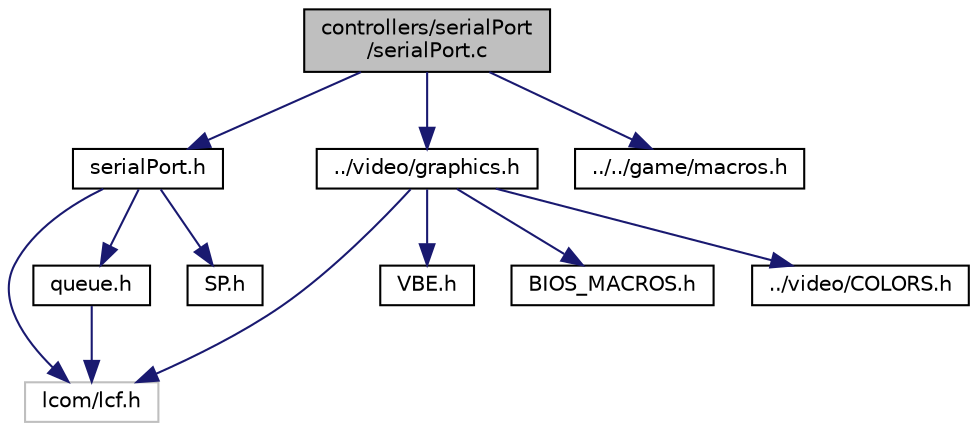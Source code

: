 digraph "controllers/serialPort/serialPort.c"
{
 // LATEX_PDF_SIZE
  edge [fontname="Helvetica",fontsize="10",labelfontname="Helvetica",labelfontsize="10"];
  node [fontname="Helvetica",fontsize="10",shape=record];
  Node1 [label="controllers/serialPort\l/serialPort.c",height=0.2,width=0.4,color="black", fillcolor="grey75", style="filled", fontcolor="black",tooltip=" "];
  Node1 -> Node2 [color="midnightblue",fontsize="10",style="solid"];
  Node2 [label="serialPort.h",height=0.2,width=0.4,color="black", fillcolor="white", style="filled",URL="$serial_port_8h.html",tooltip=" "];
  Node2 -> Node3 [color="midnightblue",fontsize="10",style="solid"];
  Node3 [label="lcom/lcf.h",height=0.2,width=0.4,color="grey75", fillcolor="white", style="filled",tooltip=" "];
  Node2 -> Node4 [color="midnightblue",fontsize="10",style="solid"];
  Node4 [label="queue.h",height=0.2,width=0.4,color="black", fillcolor="white", style="filled",URL="$queue_8h.html",tooltip=" "];
  Node4 -> Node3 [color="midnightblue",fontsize="10",style="solid"];
  Node2 -> Node5 [color="midnightblue",fontsize="10",style="solid"];
  Node5 [label="SP.h",height=0.2,width=0.4,color="black", fillcolor="white", style="filled",URL="$_s_p_8h.html",tooltip=" "];
  Node1 -> Node6 [color="midnightblue",fontsize="10",style="solid"];
  Node6 [label="../video/graphics.h",height=0.2,width=0.4,color="black", fillcolor="white", style="filled",URL="$graphics_8h.html",tooltip=" "];
  Node6 -> Node3 [color="midnightblue",fontsize="10",style="solid"];
  Node6 -> Node7 [color="midnightblue",fontsize="10",style="solid"];
  Node7 [label="VBE.h",height=0.2,width=0.4,color="black", fillcolor="white", style="filled",URL="$_v_b_e_8h.html",tooltip=" "];
  Node6 -> Node8 [color="midnightblue",fontsize="10",style="solid"];
  Node8 [label="BIOS_MACROS.h",height=0.2,width=0.4,color="black", fillcolor="white", style="filled",URL="$_b_i_o_s___m_a_c_r_o_s_8h.html",tooltip=" "];
  Node6 -> Node9 [color="midnightblue",fontsize="10",style="solid"];
  Node9 [label="../video/COLORS.h",height=0.2,width=0.4,color="black", fillcolor="white", style="filled",URL="$_c_o_l_o_r_s_8h.html",tooltip=" "];
  Node1 -> Node10 [color="midnightblue",fontsize="10",style="solid"];
  Node10 [label="../../game/macros.h",height=0.2,width=0.4,color="black", fillcolor="white", style="filled",URL="$macros_8h.html",tooltip=" "];
}
